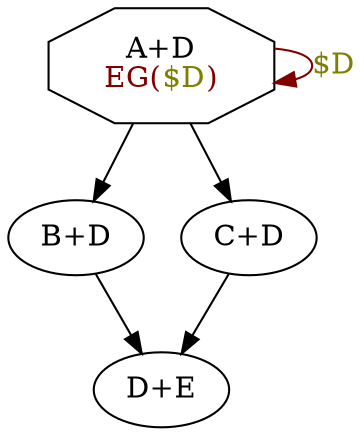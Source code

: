 digraph system {
N0 [label=<A+D<BR/><FONT COLOR="0.0 1 0.5">EG(<FONT COLOR="0.17 1 0.5">$D</FONT>)</FONT>>,shape=octagon]
N1 [label=<B+D>]
N2 [label=<D+E>]
N3 [label=<C+D>]
N0 -> N1
N0 -> N3
N1 -> N2
N3 -> N2
N0 -> N0 [color="0.0 1 0.5",label=<<FONT COLOR="0.17 1 0.5">$D</FONT>>]
}
